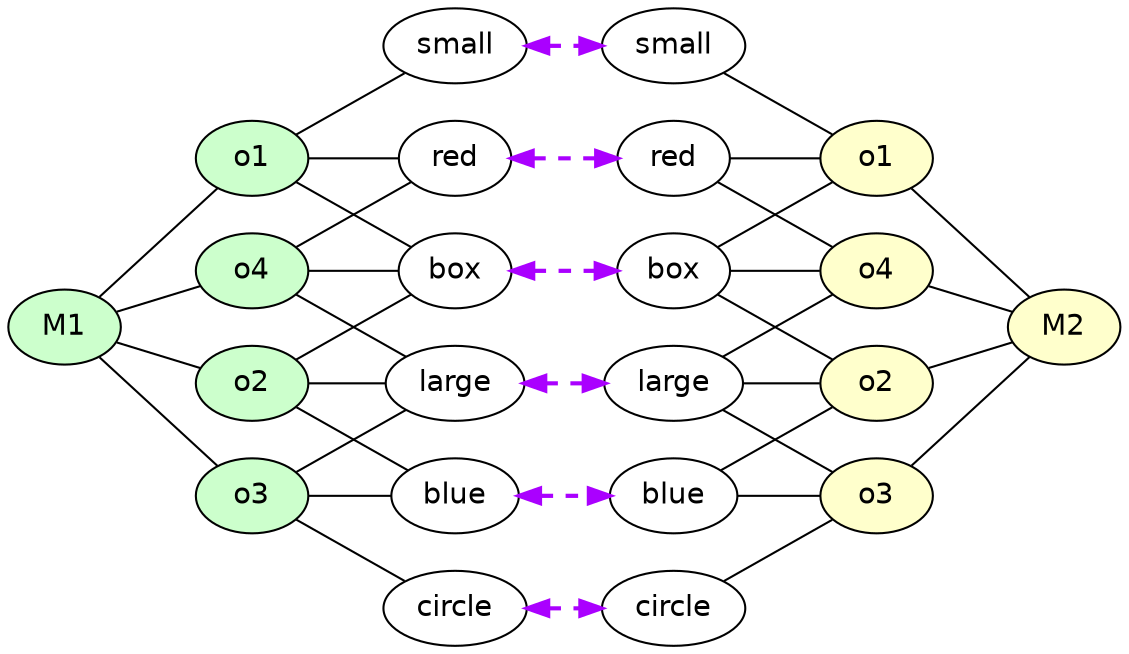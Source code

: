 strict digraph G {
	graph [bb="0,0,523.39,306",
		rankdir=LR
	];
	node [label="\N"];
	M1	 [fillcolor="#CCFFCC",
		fontname=Helvetica,
		height=0.5,
		pos="27,153",
		shape=oval,
		style=filled,
		width=0.75];
	o1_1	 [fillcolor="#CCFFCC",
		fontname=Helvetica,
		height=0.5,
		label=o1,
		pos="117,234",
		shape=oval,
		style=filled,
		width=0.75];
	M1 -> o1_1	 [constraint=true,
		dir=none,
		penwidth=1,
		pos="43.09,167.48 59.371,182.13 84.406,204.67 100.75,219.37"];
	o2_1	 [fillcolor="#CCFFCC",
		fontname=Helvetica,
		height=0.5,
		label=o2,
		pos="117,126",
		shape=oval,
		style=filled,
		width=0.75];
	M1 -> o2_1	 [constraint=true,
		dir=none,
		penwidth=1,
		pos="52.07,145.48 64.657,141.7 79.851,137.14 92.375,133.39"];
	o3_1	 [fillcolor="#CCFFCC",
		fontname=Helvetica,
		height=0.5,
		label=o3,
		pos="117,72",
		shape=oval,
		style=filled,
		width=0.75];
	M1 -> o3_1	 [constraint=true,
		dir=none,
		penwidth=1,
		pos="43.09,138.52 59.371,123.87 84.406,101.33 100.75,86.629"];
	o4_1	 [fillcolor="#CCFFCC",
		fontname=Helvetica,
		height=0.5,
		label=o4,
		pos="117,180",
		shape=oval,
		style=filled,
		width=0.75];
	M1 -> o4_1	 [constraint=true,
		dir=none,
		penwidth=1,
		pos="52.07,160.52 64.657,164.3 79.851,168.86 92.375,172.61"];
	M2	 [fillcolor="#FFFFCC",
		fontname=Helvetica,
		height=0.5,
		pos="496.39,153",
		shape=oval,
		style=filled,
		width=0.75];
	red_1	 [fontname=Helvetica,
		height=0.5,
		label=red,
		pos="211.85,234",
		shape=oval,
		width=0.75];
	o1_1 -> red_1	 [constraint=true,
		dir=none,
		pos="144.18,234 156.88,234 171.96,234 184.66,234"];
	box_1	 [fontname=Helvetica,
		height=0.5,
		label=box,
		pos="211.85,180",
		shape=oval,
		width=0.75];
	o1_1 -> box_1	 [constraint=true,
		dir=none,
		pos="137.58,222.28 153.49,213.23 175.41,200.75 191.31,191.69"];
	small_1	 [fontname=Helvetica,
		height=0.5,
		label=small,
		pos="211.85,288",
		shape=oval,
		width=0.88464];
	o1_1 -> small_1	 [constraint=true,
		dir=none,
		pos="137.58,245.72 152.84,254.4 173.62,266.23 189.32,275.17"];
	red_2	 [fontname=Helvetica,
		height=0.5,
		label=red,
		pos="311.54,234",
		shape=oval,
		width=0.75];
	red_1 -> red_2	 [color="#AA00FF",
		constraint=true,
		dir=both,
		penwidth=2,
		pos="s,239.09,234 e,284.33,234 249.4,234 257.47,234 266,234 274.07,234",
		style=dashed];
	o1_2	 [fillcolor="#FFFFCC",
		fontname=Helvetica,
		height=0.5,
		label=o1,
		pos="406.39,234",
		shape=oval,
		style=filled,
		width=0.75];
	o1_2 -> M2	 [constraint=true,
		dir=none,
		penwidth=1,
		pos="422.48,219.52 438.76,204.87 463.8,182.33 480.13,167.63"];
	red_2 -> o1_2	 [constraint=true,
		dir=none,
		pos="338.72,234 351.42,234 366.51,234 379.21,234"];
	o4_2	 [fillcolor="#FFFFCC",
		fontname=Helvetica,
		height=0.5,
		label=o4,
		pos="406.39,180",
		shape=oval,
		style=filled,
		width=0.75];
	red_2 -> o4_2	 [constraint=true,
		dir=none,
		pos="332.12,222.28 348.03,213.23 369.95,200.75 385.85,191.69"];
	box_2	 [fontname=Helvetica,
		height=0.5,
		label=box,
		pos="311.54,180",
		shape=oval,
		width=0.75];
	box_1 -> box_2	 [color="#AA00FF",
		constraint=true,
		dir=both,
		penwidth=2,
		pos="s,239.09,180 e,284.33,180 249.4,180 257.47,180 266,180 274.07,180",
		style=dashed];
	box_2 -> o1_2	 [constraint=true,
		dir=none,
		pos="332.12,191.72 348.03,200.77 369.95,213.25 385.85,222.31"];
	o2_2	 [fillcolor="#FFFFCC",
		fontname=Helvetica,
		height=0.5,
		label=o2,
		pos="406.39,126",
		shape=oval,
		style=filled,
		width=0.75];
	box_2 -> o2_2	 [constraint=true,
		dir=none,
		pos="332.12,168.28 348.03,159.23 369.95,146.75 385.85,137.69"];
	box_2 -> o4_2	 [constraint=true,
		dir=none,
		pos="338.72,180 351.42,180 366.51,180 379.21,180"];
	small_2	 [fontname=Helvetica,
		height=0.5,
		label=small,
		pos="311.54,288",
		shape=oval,
		width=0.88464];
	small_1 -> small_2	 [color="#AA00FF",
		constraint=true,
		dir=both,
		penwidth=2,
		pos="s,243.94,288 e,279.51,288 254.1,288 259.15,288 264.31,288 269.36,288",
		style=dashed];
	small_2 -> o1_2	 [constraint=true,
		dir=none,
		pos="334.02,275.2 349.69,266.28 370.43,254.47 385.69,245.78"];
	o2_1 -> box_1	 [constraint=true,
		dir=none,
		pos="137.58,137.72 153.49,146.77 175.41,159.25 191.31,168.31"];
	blue_1	 [fontname=Helvetica,
		height=0.5,
		label=blue,
		pos="211.85,72",
		shape=oval,
		width=0.77632];
	o2_1 -> blue_1	 [constraint=true,
		dir=none,
		pos="137.58,114.28 153.27,105.35 174.81,93.087 190.65,84.068"];
	large_1	 [fontname=Helvetica,
		height=0.5,
		label=large,
		pos="211.85,126",
		shape=oval,
		width=0.86659];
	o2_1 -> large_1	 [constraint=true,
		dir=none,
		pos="144.18,126 155.46,126 168.61,126 180.31,126"];
	blue_2	 [fontname=Helvetica,
		height=0.5,
		label=blue,
		pos="311.54,72",
		shape=oval,
		width=0.77632];
	blue_1 -> blue_2	 [color="#AA00FF",
		constraint=true,
		dir=both,
		penwidth=2,
		pos="s,239.88,72 e,283.37,72 250.16,72 257.75,72 265.73,72 273.32,72",
		style=dashed];
	o2_2 -> M2	 [constraint=true,
		dir=none,
		penwidth=1,
		pos="431.46,133.52 444.05,137.3 459.24,141.86 471.76,145.61"];
	blue_2 -> o2_2	 [constraint=true,
		dir=none,
		pos="332.59,83.984 348.42,92.995 369.99,105.28 385.72,114.23"];
	o3_2	 [fillcolor="#FFFFCC",
		fontname=Helvetica,
		height=0.5,
		label=o3,
		pos="406.39,72",
		shape=oval,
		style=filled,
		width=0.75];
	blue_2 -> o3_2	 [constraint=true,
		dir=none,
		pos="339.74,72 352.19,72 366.77,72 379.11,72"];
	large_2	 [fontname=Helvetica,
		height=0.5,
		label=large,
		pos="311.54,126",
		shape=oval,
		width=0.86659];
	large_1 -> large_2	 [color="#AA00FF",
		constraint=true,
		dir=both,
		penwidth=2,
		pos="s,243.12,126 e,280.04,126 253.35,126 258.79,126 264.37,126 269.81,126",
		style=dashed];
	large_2 -> o2_2	 [constraint=true,
		dir=none,
		pos="342.86,126 354.62,126 367.89,126 379.24,126"];
	large_2 -> o3_2	 [constraint=true,
		dir=none,
		pos="334.02,113.2 349.69,104.28 370.43,92.472 385.69,83.783"];
	large_2 -> o4_2	 [constraint=true,
		dir=none,
		pos="334.02,138.8 349.69,147.72 370.43,159.53 385.69,168.22"];
	o3_1 -> blue_1	 [constraint=true,
		dir=none,
		pos="144.18,72 156.55,72 171.18,72 183.67,72"];
	o3_1 -> large_1	 [constraint=true,
		dir=none,
		pos="137.58,83.717 152.84,92.403 173.62,104.23 189.32,113.17"];
	circle_1	 [fontname=Helvetica,
		height=0.5,
		label=circle,
		pos="211.85,18",
		shape=oval,
		width=0.88464];
	o3_1 -> circle_1	 [constraint=true,
		dir=none,
		pos="137.58,60.283 152.84,51.597 173.62,39.766 189.32,30.827"];
	o3_2 -> M2	 [constraint=true,
		dir=none,
		penwidth=1,
		pos="422.48,86.481 438.76,101.13 463.8,123.67 480.13,138.37"];
	circle_2	 [fontname=Helvetica,
		height=0.5,
		label=circle,
		pos="311.54,18",
		shape=oval,
		width=0.88464];
	circle_1 -> circle_2	 [color="#AA00FF",
		constraint=true,
		dir=both,
		penwidth=2,
		pos="s,243.94,18 e,279.51,18 254.1,18 259.15,18 264.31,18 269.36,18",
		style=dashed];
	circle_2 -> o3_2	 [constraint=true,
		dir=none,
		pos="334.02,30.797 349.69,39.717 370.43,51.528 385.69,60.217"];
	o4_1 -> red_1	 [constraint=true,
		dir=none,
		pos="137.58,191.72 153.49,200.77 175.41,213.25 191.31,222.31"];
	o4_1 -> box_1	 [constraint=true,
		dir=none,
		pos="144.18,180 156.88,180 171.96,180 184.66,180"];
	o4_1 -> large_1	 [constraint=true,
		dir=none,
		pos="137.58,168.28 152.84,159.6 173.62,147.77 189.32,138.83"];
	o4_2 -> M2	 [constraint=true,
		dir=none,
		penwidth=1,
		pos="431.46,172.48 444.05,168.7 459.24,164.14 471.76,160.39"];
}
